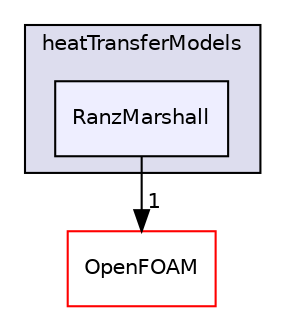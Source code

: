 digraph "src/phaseSystemModels/reactingEulerFoam/interfacialModels/heatTransferModels/RanzMarshall" {
  bgcolor=transparent;
  compound=true
  node [ fontsize="10", fontname="Helvetica"];
  edge [ labelfontsize="10", labelfontname="Helvetica"];
  subgraph clusterdir_1f5ad9ca7a74547ca7687fc87efc2f7d {
    graph [ bgcolor="#ddddee", pencolor="black", label="heatTransferModels" fontname="Helvetica", fontsize="10", URL="dir_1f5ad9ca7a74547ca7687fc87efc2f7d.html"]
  dir_1bcd6bed8bfbdb3aa67611b9b556e785 [shape=box, label="RanzMarshall", style="filled", fillcolor="#eeeeff", pencolor="black", URL="dir_1bcd6bed8bfbdb3aa67611b9b556e785.html"];
  }
  dir_c5473ff19b20e6ec4dfe5c310b3778a8 [shape=box label="OpenFOAM" color="red" URL="dir_c5473ff19b20e6ec4dfe5c310b3778a8.html"];
  dir_1bcd6bed8bfbdb3aa67611b9b556e785->dir_c5473ff19b20e6ec4dfe5c310b3778a8 [headlabel="1", labeldistance=1.5 headhref="dir_001793_002151.html"];
}
